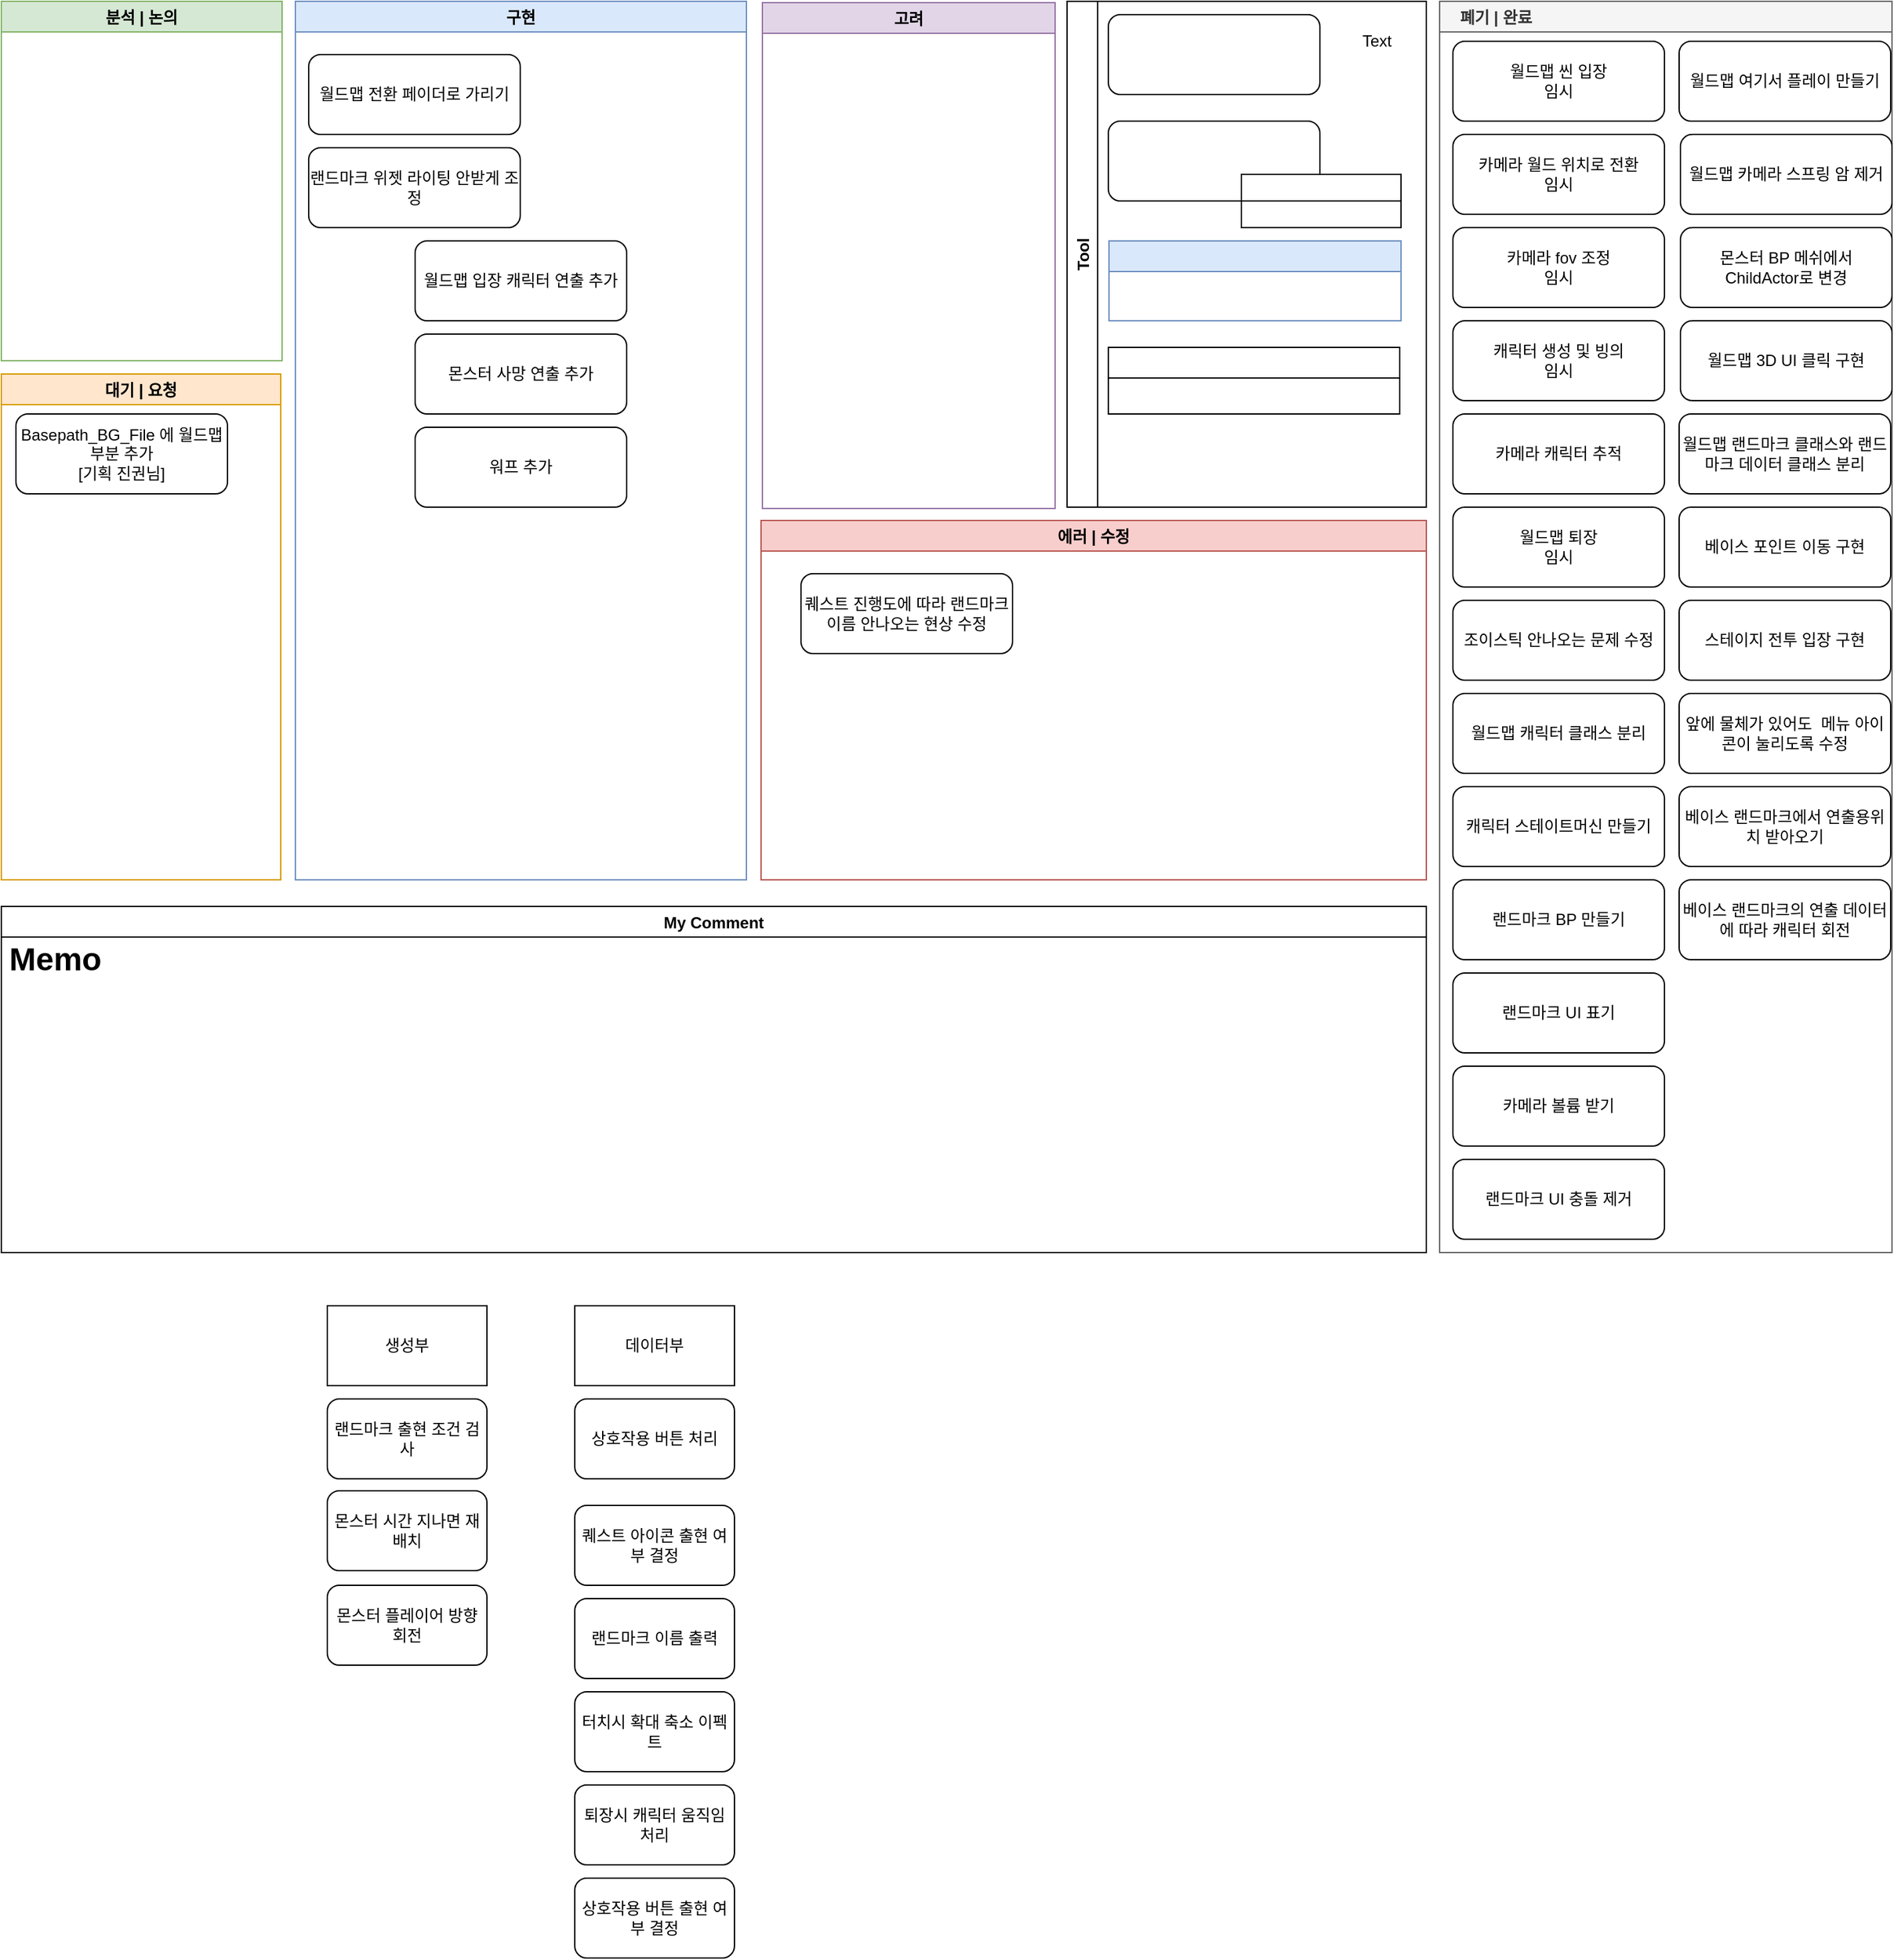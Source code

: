<mxfile version="16.6.4" type="github">
  <diagram id="sQ8EXhfYu_Z4RW1TYD9f" name="Page-1">
    <mxGraphModel dx="1422" dy="762" grid="1" gridSize="10" guides="1" tooltips="1" connect="0" arrows="1" fold="1" page="1" pageScale="1" pageWidth="827" pageHeight="1169" math="0" shadow="0">
      <root>
        <mxCell id="0" />
        <mxCell id="1" parent="0" />
        <mxCell id="wOnGFkAYj0Utu0_wV-MN-16" value="구현" style="swimlane;fillColor=#dae8fc;strokeColor=#6c8ebf;" parent="1" vertex="1">
          <mxGeometry x="270" y="50" width="339" height="660" as="geometry" />
        </mxCell>
        <mxCell id="uF-B9j87NHDLKM0phF6b-2" value="월드맵 전환 페이더로 가리기" style="rounded=1;whiteSpace=wrap;html=1;" parent="wOnGFkAYj0Utu0_wV-MN-16" vertex="1">
          <mxGeometry x="10" y="40" width="159" height="60" as="geometry" />
        </mxCell>
        <mxCell id="FVeLGarL4Bx6jjXFqlQJ-14" value="랜드마크 위젯 라이팅 안받게 조정" style="rounded=1;whiteSpace=wrap;html=1;" parent="wOnGFkAYj0Utu0_wV-MN-16" vertex="1">
          <mxGeometry x="10" y="110" width="159" height="60" as="geometry" />
        </mxCell>
        <mxCell id="tX3Zyx4plG_LYguIR7dp-2" value="월드맵 입장 캐릭터 연출 추가" style="rounded=1;whiteSpace=wrap;html=1;" parent="wOnGFkAYj0Utu0_wV-MN-16" vertex="1">
          <mxGeometry x="90" y="180" width="159" height="60" as="geometry" />
        </mxCell>
        <mxCell id="hu1OD9EVnopHbL7iSOV7-4" value="몬스터 사망 연출 추가" style="rounded=1;whiteSpace=wrap;html=1;" vertex="1" parent="wOnGFkAYj0Utu0_wV-MN-16">
          <mxGeometry x="90" y="250" width="159" height="60" as="geometry" />
        </mxCell>
        <mxCell id="hu1OD9EVnopHbL7iSOV7-5" value="워프 추가" style="rounded=1;whiteSpace=wrap;html=1;" vertex="1" parent="wOnGFkAYj0Utu0_wV-MN-16">
          <mxGeometry x="90" y="320" width="159" height="60" as="geometry" />
        </mxCell>
        <mxCell id="wOnGFkAYj0Utu0_wV-MN-17" value="분석 | 논의" style="swimlane;strokeColor=#82b366;fillColor=#D5E8D4;" parent="1" vertex="1">
          <mxGeometry x="49" y="50" width="211" height="270" as="geometry" />
        </mxCell>
        <mxCell id="wOnGFkAYj0Utu0_wV-MN-18" value="고려" style="swimlane;fillColor=#e1d5e7;strokeColor=#9673a6;" parent="1" vertex="1">
          <mxGeometry x="621" y="51" width="220" height="380" as="geometry" />
        </mxCell>
        <mxCell id="MTrl5ynQiznJmTlUDSWs-4" value="대기 | 요청" style="swimlane;strokeColor=#d79b00;fillColor=#ffe6cc;" parent="1" vertex="1">
          <mxGeometry x="49" y="330" width="210" height="380" as="geometry" />
        </mxCell>
        <mxCell id="vTnbH4VRIqhErS-_WKO5-2" value="Basepath_BG_File 에 월드맵 부분 추가&lt;br&gt;[기획 진권님]" style="rounded=1;whiteSpace=wrap;html=1;" parent="MTrl5ynQiznJmTlUDSWs-4" vertex="1">
          <mxGeometry x="11" y="30" width="159" height="60" as="geometry" />
        </mxCell>
        <mxCell id="9A0mLHsorhuxDrabdEOj-9" value="에러 | 수정" style="swimlane;fillColor=#f8cecc;strokeColor=#b85450;startSize=23;" parent="1" vertex="1">
          <mxGeometry x="620" y="440" width="500" height="270" as="geometry" />
        </mxCell>
        <mxCell id="tX3Zyx4plG_LYguIR7dp-3" value="퀘스트 진행도에 따라 랜드마크 이름 안나오는 현상 수정" style="rounded=1;whiteSpace=wrap;html=1;" parent="9A0mLHsorhuxDrabdEOj-9" vertex="1">
          <mxGeometry x="30" y="40" width="159" height="60" as="geometry" />
        </mxCell>
        <mxCell id="hDPYIisuoytdxOGGVnbc-3" value="    폐기 | 완료" style="swimlane;strokeColor=#666666;fillColor=#f5f5f5;fontColor=#333333;align=left;" parent="1" vertex="1">
          <mxGeometry x="1130" y="50" width="340" height="940" as="geometry">
            <mxRectangle x="1130" y="50" width="90" height="23" as="alternateBounds" />
          </mxGeometry>
        </mxCell>
        <mxCell id="9BVSQYlsmqHMlIktp3W5-5" value="월드맵 씬 입장&lt;br&gt;임시" style="rounded=1;whiteSpace=wrap;html=1;" parent="hDPYIisuoytdxOGGVnbc-3" vertex="1">
          <mxGeometry x="10" y="30" width="159" height="60" as="geometry" />
        </mxCell>
        <mxCell id="kJ8uscEwteNc1p09hnLr-1" value="카메라 월드 위치로 전환&lt;br&gt;임시" style="rounded=1;whiteSpace=wrap;html=1;" parent="hDPYIisuoytdxOGGVnbc-3" vertex="1">
          <mxGeometry x="10" y="100" width="159" height="60" as="geometry" />
        </mxCell>
        <mxCell id="kJ8uscEwteNc1p09hnLr-4" value="카메라 fov 조정&lt;br&gt;임시" style="rounded=1;whiteSpace=wrap;html=1;" parent="hDPYIisuoytdxOGGVnbc-3" vertex="1">
          <mxGeometry x="10" y="170" width="159" height="60" as="geometry" />
        </mxCell>
        <mxCell id="kJ8uscEwteNc1p09hnLr-2" value="캐릭터 생성 및 빙의&lt;br&gt;임시" style="rounded=1;whiteSpace=wrap;html=1;" parent="hDPYIisuoytdxOGGVnbc-3" vertex="1">
          <mxGeometry x="10" y="240" width="159" height="60" as="geometry" />
        </mxCell>
        <mxCell id="yRjn5Evf7NWM66I1Z_kQ-1" value="카메라 캐릭터 추적" style="rounded=1;whiteSpace=wrap;html=1;" parent="hDPYIisuoytdxOGGVnbc-3" vertex="1">
          <mxGeometry x="10" y="310" width="159" height="60" as="geometry" />
        </mxCell>
        <mxCell id="kJ8uscEwteNc1p09hnLr-3" value="월드맵 퇴장&lt;br&gt;임시" style="rounded=1;whiteSpace=wrap;html=1;" parent="hDPYIisuoytdxOGGVnbc-3" vertex="1">
          <mxGeometry x="10" y="380" width="159" height="60" as="geometry" />
        </mxCell>
        <mxCell id="cxw23tFFmiZz1Zq3z1TT-1" value="조이스틱 안나오는 문제 수정" style="rounded=1;whiteSpace=wrap;html=1;" parent="hDPYIisuoytdxOGGVnbc-3" vertex="1">
          <mxGeometry x="10" y="450" width="159" height="60" as="geometry" />
        </mxCell>
        <mxCell id="uF-B9j87NHDLKM0phF6b-1" value="월드맵 캐릭터 클래스 분리" style="rounded=1;whiteSpace=wrap;html=1;" parent="hDPYIisuoytdxOGGVnbc-3" vertex="1">
          <mxGeometry x="10" y="520" width="159" height="60" as="geometry" />
        </mxCell>
        <mxCell id="ntnGT9J50WzDBnbT4Uqs-1" value="캐릭터 스테이트머신 만들기" style="rounded=1;whiteSpace=wrap;html=1;" parent="hDPYIisuoytdxOGGVnbc-3" vertex="1">
          <mxGeometry x="10" y="590" width="159" height="60" as="geometry" />
        </mxCell>
        <mxCell id="kUrRIZUl9LaLp0kbs6zG-4" value="랜드마크 BP 만들기" style="rounded=1;whiteSpace=wrap;html=1;" parent="hDPYIisuoytdxOGGVnbc-3" vertex="1">
          <mxGeometry x="10" y="660" width="159" height="60" as="geometry" />
        </mxCell>
        <mxCell id="kUrRIZUl9LaLp0kbs6zG-2" value="랜드마크 UI 표기" style="rounded=1;whiteSpace=wrap;html=1;" parent="hDPYIisuoytdxOGGVnbc-3" vertex="1">
          <mxGeometry x="10" y="730" width="159" height="60" as="geometry" />
        </mxCell>
        <mxCell id="kUrRIZUl9LaLp0kbs6zG-5" value="카메라 볼륨 받기" style="rounded=1;whiteSpace=wrap;html=1;" parent="hDPYIisuoytdxOGGVnbc-3" vertex="1">
          <mxGeometry x="10" y="800" width="159" height="60" as="geometry" />
        </mxCell>
        <mxCell id="FVeLGarL4Bx6jjXFqlQJ-10" value="랜드마크 UI 충돌 제거" style="rounded=1;whiteSpace=wrap;html=1;" parent="hDPYIisuoytdxOGGVnbc-3" vertex="1">
          <mxGeometry x="10" y="870" width="159" height="60" as="geometry" />
        </mxCell>
        <mxCell id="FVeLGarL4Bx6jjXFqlQJ-15" value="월드맵 여기서 플레이 만들기" style="rounded=1;whiteSpace=wrap;html=1;" parent="hDPYIisuoytdxOGGVnbc-3" vertex="1">
          <mxGeometry x="180" y="30" width="159" height="60" as="geometry" />
        </mxCell>
        <mxCell id="MpmLaDjJg55ybIjkZB8d-1" value="월드맵 카메라 스프링 암 제거" style="rounded=1;whiteSpace=wrap;html=1;" parent="hDPYIisuoytdxOGGVnbc-3" vertex="1">
          <mxGeometry x="181" y="100" width="159" height="60" as="geometry" />
        </mxCell>
        <mxCell id="MpmLaDjJg55ybIjkZB8d-2" value="몬스터 BP 메쉬에서 ChildActor로 변경" style="rounded=1;whiteSpace=wrap;html=1;" parent="hDPYIisuoytdxOGGVnbc-3" vertex="1">
          <mxGeometry x="181" y="170" width="159" height="60" as="geometry" />
        </mxCell>
        <mxCell id="MpmLaDjJg55ybIjkZB8d-3" value="월드맵 3D UI 클릭 구현" style="rounded=1;whiteSpace=wrap;html=1;" parent="hDPYIisuoytdxOGGVnbc-3" vertex="1">
          <mxGeometry x="181" y="240" width="159" height="60" as="geometry" />
        </mxCell>
        <mxCell id="FVeLGarL4Bx6jjXFqlQJ-1" value="월드맵 랜드마크 클래스와 랜드마크 데이터 클래스 분리" style="rounded=1;whiteSpace=wrap;html=1;" parent="hDPYIisuoytdxOGGVnbc-3" vertex="1">
          <mxGeometry x="180" y="310" width="159" height="60" as="geometry" />
        </mxCell>
        <mxCell id="s0KTj7OfFC7dR2lRxoUk-1" value="베이스 포인트 이동 구현" style="rounded=1;whiteSpace=wrap;html=1;" parent="hDPYIisuoytdxOGGVnbc-3" vertex="1">
          <mxGeometry x="180" y="380" width="159" height="60" as="geometry" />
        </mxCell>
        <mxCell id="tX3Zyx4plG_LYguIR7dp-1" value="스테이지 전투 입장 구현" style="rounded=1;whiteSpace=wrap;html=1;" parent="hDPYIisuoytdxOGGVnbc-3" vertex="1">
          <mxGeometry x="180" y="450" width="159" height="60" as="geometry" />
        </mxCell>
        <mxCell id="hu1OD9EVnopHbL7iSOV7-1" value="앞에 물체가 있어도&amp;nbsp; 메뉴 아이콘이 눌리도록 수정" style="rounded=1;whiteSpace=wrap;html=1;" vertex="1" parent="hDPYIisuoytdxOGGVnbc-3">
          <mxGeometry x="180" y="520" width="159" height="60" as="geometry" />
        </mxCell>
        <mxCell id="hu1OD9EVnopHbL7iSOV7-2" value="베이스 랜드마크에서 연출용위치 받아오기" style="rounded=1;whiteSpace=wrap;html=1;" vertex="1" parent="hDPYIisuoytdxOGGVnbc-3">
          <mxGeometry x="180" y="590" width="159" height="60" as="geometry" />
        </mxCell>
        <mxCell id="hu1OD9EVnopHbL7iSOV7-3" value="베이스 랜드마크의 연출 데이터에 따라 캐릭터 회전" style="rounded=1;whiteSpace=wrap;html=1;" vertex="1" parent="hDPYIisuoytdxOGGVnbc-3">
          <mxGeometry x="180" y="660" width="159" height="60" as="geometry" />
        </mxCell>
        <mxCell id="6kkVd8V_ymKgZ0_L0vxy-3" value="My Comment" style="swimlane;" parent="1" vertex="1">
          <mxGeometry x="49" y="730" width="1071" height="260" as="geometry">
            <mxRectangle x="49" y="720" width="100" height="23" as="alternateBounds" />
          </mxGeometry>
        </mxCell>
        <mxCell id="KfCYHrgsOKh0RXw9eGPa-2" value="&lt;h1&gt;Memo&lt;/h1&gt;&lt;p&gt;&lt;br&gt;&lt;/p&gt;" style="text;html=1;strokeColor=none;fillColor=none;spacing=5;spacingTop=-20;whiteSpace=wrap;overflow=hidden;rounded=0;align=left;" parent="6kkVd8V_ymKgZ0_L0vxy-3" vertex="1">
          <mxGeometry x="1" y="20" width="1070" height="240" as="geometry" />
        </mxCell>
        <mxCell id="oumLD8d3DvaTa1NXrWpt-27" value="Tool" style="swimlane;horizontal=0;" parent="1" vertex="1">
          <mxGeometry x="850" y="50" width="270" height="380" as="geometry" />
        </mxCell>
        <mxCell id="oumLD8d3DvaTa1NXrWpt-25" value="" style="rounded=1;whiteSpace=wrap;html=1;" parent="oumLD8d3DvaTa1NXrWpt-27" vertex="1">
          <mxGeometry x="31" y="10" width="159" height="60" as="geometry" />
        </mxCell>
        <mxCell id="oumLD8d3DvaTa1NXrWpt-31" value="" style="group" parent="oumLD8d3DvaTa1NXrWpt-27" vertex="1" connectable="0">
          <mxGeometry x="31" y="90" width="220" height="80" as="geometry" />
        </mxCell>
        <mxCell id="oumLD8d3DvaTa1NXrWpt-28" value="" style="rounded=1;whiteSpace=wrap;html=1;" parent="oumLD8d3DvaTa1NXrWpt-31" vertex="1">
          <mxGeometry width="159" height="60" as="geometry" />
        </mxCell>
        <mxCell id="oumLD8d3DvaTa1NXrWpt-29" value="" style="rounded=0;whiteSpace=wrap;html=1;" parent="oumLD8d3DvaTa1NXrWpt-31" vertex="1">
          <mxGeometry x="100" y="60" width="120" height="20" as="geometry" />
        </mxCell>
        <mxCell id="oumLD8d3DvaTa1NXrWpt-30" value="" style="rounded=0;whiteSpace=wrap;html=1;" parent="oumLD8d3DvaTa1NXrWpt-31" vertex="1">
          <mxGeometry x="100" y="40" width="120" height="20" as="geometry" />
        </mxCell>
        <mxCell id="oumLD8d3DvaTa1NXrWpt-32" value="" style="swimlane;fillColor=#dae8fc;strokeColor=#6c8ebf;" parent="oumLD8d3DvaTa1NXrWpt-27" vertex="1">
          <mxGeometry x="31.5" y="180" width="219.5" height="60" as="geometry" />
        </mxCell>
        <mxCell id="oumLD8d3DvaTa1NXrWpt-34" value="" style="swimlane;" parent="oumLD8d3DvaTa1NXrWpt-27" vertex="1">
          <mxGeometry x="31" y="260" width="219" height="50" as="geometry" />
        </mxCell>
        <mxCell id="Fb32EvJjGHJRLybvlaYY-3" value="Text" style="text;html=1;align=left;verticalAlign=middle;resizable=0;points=[];autosize=1;strokeColor=none;" parent="oumLD8d3DvaTa1NXrWpt-27" vertex="1">
          <mxGeometry x="220" y="20" width="40" height="20" as="geometry" />
        </mxCell>
        <mxCell id="FVeLGarL4Bx6jjXFqlQJ-2" value="생성부&lt;span style=&quot;color: rgba(0 , 0 , 0 , 0) ; font-family: monospace ; font-size: 0px&quot;&gt;%3CmxGraphModel%3E%3Croot%3E%3CmxCell%20id%3D%220%22%2F%3E%3CmxCell%20id%3D%221%22%20parent%3D%220%22%2F%3E%3CmxCell%20id%3D%222%22%20value%3D%22%EC%9B%94%EB%93%9C%EB%A7%B5%20%EC%A0%84%ED%99%98%20%ED%8E%98%EC%9D%B4%EB%8D%94%EB%A1%9C%20%EA%B0%80%EB%A6%AC%EA%B8%B0%22%20style%3D%22rounded%3D1%3BwhiteSpace%3Dwrap%3Bhtml%3D1%3B%22%20vertex%3D%221%22%20parent%3D%221%22%3E%3CmxGeometry%20x%3D%22280%22%20y%3D%22160%22%20width%3D%22159%22%20height%3D%2260%22%20as%3D%22geometry%22%2F%3E%3C%2FmxCell%3E%3C%2Froot%3E%3C%2FmxGraphModel%3E부부&lt;/span&gt;" style="rounded=0;whiteSpace=wrap;html=1;" parent="1" vertex="1">
          <mxGeometry x="294" y="1030" width="120" height="60" as="geometry" />
        </mxCell>
        <mxCell id="FVeLGarL4Bx6jjXFqlQJ-3" value="데이터부" style="rounded=0;whiteSpace=wrap;html=1;" parent="1" vertex="1">
          <mxGeometry x="480" y="1030" width="120" height="60" as="geometry" />
        </mxCell>
        <mxCell id="FVeLGarL4Bx6jjXFqlQJ-4" value="몬스터 플레이어 방향 회전" style="rounded=1;whiteSpace=wrap;html=1;" parent="1" vertex="1">
          <mxGeometry x="294" y="1240" width="120" height="60" as="geometry" />
        </mxCell>
        <mxCell id="FVeLGarL4Bx6jjXFqlQJ-5" value="몬스터 시간 지나면 재배치" style="rounded=1;whiteSpace=wrap;html=1;" parent="1" vertex="1">
          <mxGeometry x="294" y="1169" width="120" height="60" as="geometry" />
        </mxCell>
        <mxCell id="FVeLGarL4Bx6jjXFqlQJ-6" value="랜드마크 출현 조건 검사" style="rounded=1;whiteSpace=wrap;html=1;" parent="1" vertex="1">
          <mxGeometry x="294" y="1100" width="120" height="60" as="geometry" />
        </mxCell>
        <mxCell id="FVeLGarL4Bx6jjXFqlQJ-7" value="터치시 확대 축소 이펙트" style="rounded=1;whiteSpace=wrap;html=1;" parent="1" vertex="1">
          <mxGeometry x="480" y="1320" width="120" height="60" as="geometry" />
        </mxCell>
        <mxCell id="FVeLGarL4Bx6jjXFqlQJ-8" value="퇴장시 캐릭터 움직임 처리" style="rounded=1;whiteSpace=wrap;html=1;" parent="1" vertex="1">
          <mxGeometry x="480" y="1390" width="120" height="60" as="geometry" />
        </mxCell>
        <mxCell id="FVeLGarL4Bx6jjXFqlQJ-9" value="상호작용 버튼 출현 여부 결정" style="rounded=1;whiteSpace=wrap;html=1;" parent="1" vertex="1">
          <mxGeometry x="480" y="1460" width="120" height="60" as="geometry" />
        </mxCell>
        <mxCell id="FVeLGarL4Bx6jjXFqlQJ-11" value="상호작용 버튼 처리" style="rounded=1;whiteSpace=wrap;html=1;" parent="1" vertex="1">
          <mxGeometry x="480" y="1100" width="120" height="60" as="geometry" />
        </mxCell>
        <mxCell id="FVeLGarL4Bx6jjXFqlQJ-12" value="퀘스트 아이콘 출현 여부 결정" style="rounded=1;whiteSpace=wrap;html=1;" parent="1" vertex="1">
          <mxGeometry x="480" y="1180" width="120" height="60" as="geometry" />
        </mxCell>
        <mxCell id="FVeLGarL4Bx6jjXFqlQJ-13" value="랜드마크 이름 출력" style="rounded=1;whiteSpace=wrap;html=1;" parent="1" vertex="1">
          <mxGeometry x="480" y="1250" width="120" height="60" as="geometry" />
        </mxCell>
      </root>
    </mxGraphModel>
  </diagram>
</mxfile>
